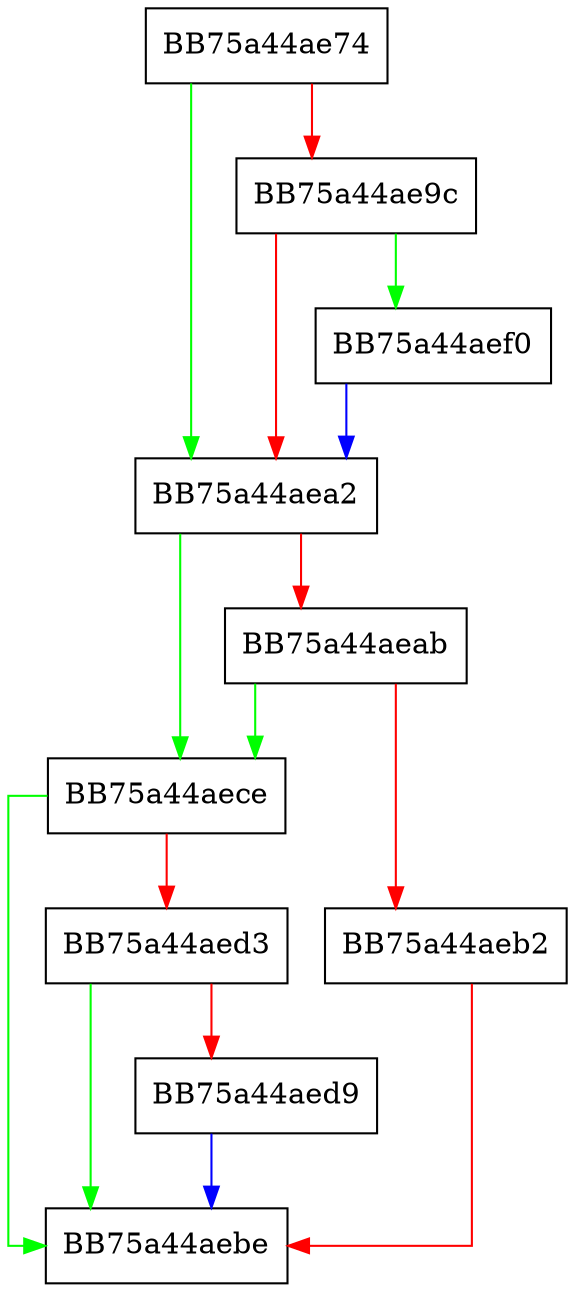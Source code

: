 digraph FreeCurrentUser {
  node [shape="box"];
  graph [splines=ortho];
  BB75a44ae74 -> BB75a44aea2 [color="green"];
  BB75a44ae74 -> BB75a44ae9c [color="red"];
  BB75a44ae9c -> BB75a44aef0 [color="green"];
  BB75a44ae9c -> BB75a44aea2 [color="red"];
  BB75a44aea2 -> BB75a44aece [color="green"];
  BB75a44aea2 -> BB75a44aeab [color="red"];
  BB75a44aeab -> BB75a44aece [color="green"];
  BB75a44aeab -> BB75a44aeb2 [color="red"];
  BB75a44aeb2 -> BB75a44aebe [color="red"];
  BB75a44aece -> BB75a44aebe [color="green"];
  BB75a44aece -> BB75a44aed3 [color="red"];
  BB75a44aed3 -> BB75a44aebe [color="green"];
  BB75a44aed3 -> BB75a44aed9 [color="red"];
  BB75a44aed9 -> BB75a44aebe [color="blue"];
  BB75a44aef0 -> BB75a44aea2 [color="blue"];
}